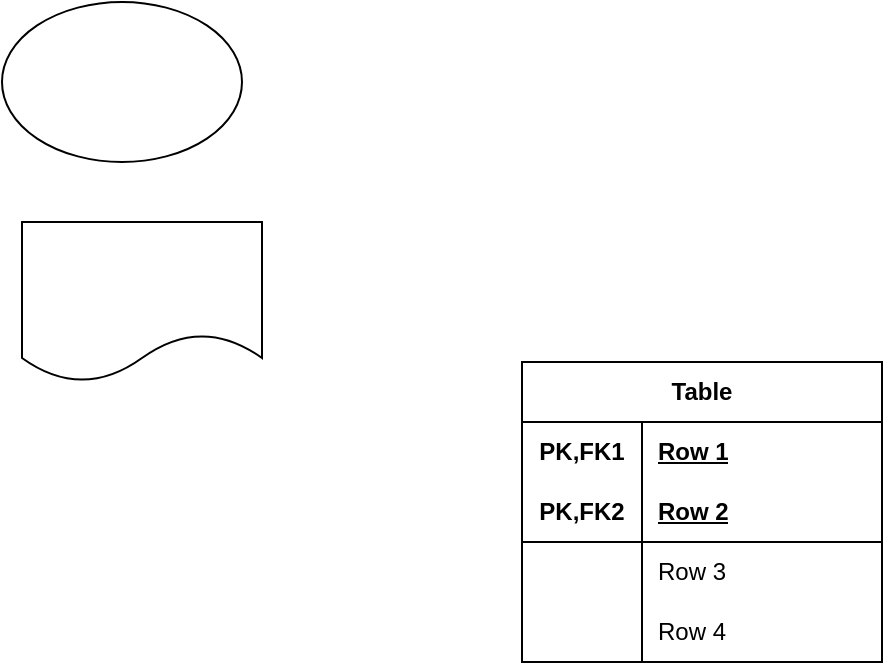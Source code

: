 <mxfile version="21.1.1" type="github">
  <diagram name="페이지-1" id="6SDE40JukmdRS7vsHHwn">
    <mxGraphModel dx="1050" dy="541" grid="1" gridSize="10" guides="1" tooltips="1" connect="1" arrows="1" fold="1" page="1" pageScale="1" pageWidth="827" pageHeight="1169" math="0" shadow="0">
      <root>
        <mxCell id="0" />
        <mxCell id="1" parent="0" />
        <mxCell id="O1Dqo62jl1jNkiAYc584-1" value="" style="ellipse;whiteSpace=wrap;html=1;" parent="1" vertex="1">
          <mxGeometry x="60" y="30" width="120" height="80" as="geometry" />
        </mxCell>
        <mxCell id="O1Dqo62jl1jNkiAYc584-2" value="" style="shape=document;whiteSpace=wrap;html=1;boundedLbl=1;" parent="1" vertex="1">
          <mxGeometry x="70" y="140" width="120" height="80" as="geometry" />
        </mxCell>
        <mxCell id="O1Dqo62jl1jNkiAYc584-3" value="Table" style="shape=table;startSize=30;container=1;collapsible=1;childLayout=tableLayout;fixedRows=1;rowLines=0;fontStyle=1;align=center;resizeLast=1;html=1;whiteSpace=wrap;" parent="1" vertex="1">
          <mxGeometry x="320" y="210" width="180" height="150" as="geometry" />
        </mxCell>
        <mxCell id="O1Dqo62jl1jNkiAYc584-4" value="" style="shape=tableRow;horizontal=0;startSize=0;swimlaneHead=0;swimlaneBody=0;fillColor=none;collapsible=0;dropTarget=0;points=[[0,0.5],[1,0.5]];portConstraint=eastwest;top=0;left=0;right=0;bottom=0;html=1;" parent="O1Dqo62jl1jNkiAYc584-3" vertex="1">
          <mxGeometry y="30" width="180" height="30" as="geometry" />
        </mxCell>
        <mxCell id="O1Dqo62jl1jNkiAYc584-5" value="PK,FK1" style="shape=partialRectangle;connectable=0;fillColor=none;top=0;left=0;bottom=0;right=0;fontStyle=1;overflow=hidden;html=1;whiteSpace=wrap;" parent="O1Dqo62jl1jNkiAYc584-4" vertex="1">
          <mxGeometry width="60" height="30" as="geometry">
            <mxRectangle width="60" height="30" as="alternateBounds" />
          </mxGeometry>
        </mxCell>
        <mxCell id="O1Dqo62jl1jNkiAYc584-6" value="Row 1" style="shape=partialRectangle;connectable=0;fillColor=none;top=0;left=0;bottom=0;right=0;align=left;spacingLeft=6;fontStyle=5;overflow=hidden;html=1;whiteSpace=wrap;" parent="O1Dqo62jl1jNkiAYc584-4" vertex="1">
          <mxGeometry x="60" width="120" height="30" as="geometry">
            <mxRectangle width="120" height="30" as="alternateBounds" />
          </mxGeometry>
        </mxCell>
        <mxCell id="O1Dqo62jl1jNkiAYc584-7" value="" style="shape=tableRow;horizontal=0;startSize=0;swimlaneHead=0;swimlaneBody=0;fillColor=none;collapsible=0;dropTarget=0;points=[[0,0.5],[1,0.5]];portConstraint=eastwest;top=0;left=0;right=0;bottom=1;html=1;" parent="O1Dqo62jl1jNkiAYc584-3" vertex="1">
          <mxGeometry y="60" width="180" height="30" as="geometry" />
        </mxCell>
        <mxCell id="O1Dqo62jl1jNkiAYc584-8" value="PK,FK2" style="shape=partialRectangle;connectable=0;fillColor=none;top=0;left=0;bottom=0;right=0;fontStyle=1;overflow=hidden;html=1;whiteSpace=wrap;" parent="O1Dqo62jl1jNkiAYc584-7" vertex="1">
          <mxGeometry width="60" height="30" as="geometry">
            <mxRectangle width="60" height="30" as="alternateBounds" />
          </mxGeometry>
        </mxCell>
        <mxCell id="O1Dqo62jl1jNkiAYc584-9" value="Row 2" style="shape=partialRectangle;connectable=0;fillColor=none;top=0;left=0;bottom=0;right=0;align=left;spacingLeft=6;fontStyle=5;overflow=hidden;html=1;whiteSpace=wrap;" parent="O1Dqo62jl1jNkiAYc584-7" vertex="1">
          <mxGeometry x="60" width="120" height="30" as="geometry">
            <mxRectangle width="120" height="30" as="alternateBounds" />
          </mxGeometry>
        </mxCell>
        <mxCell id="O1Dqo62jl1jNkiAYc584-10" value="" style="shape=tableRow;horizontal=0;startSize=0;swimlaneHead=0;swimlaneBody=0;fillColor=none;collapsible=0;dropTarget=0;points=[[0,0.5],[1,0.5]];portConstraint=eastwest;top=0;left=0;right=0;bottom=0;html=1;" parent="O1Dqo62jl1jNkiAYc584-3" vertex="1">
          <mxGeometry y="90" width="180" height="30" as="geometry" />
        </mxCell>
        <mxCell id="O1Dqo62jl1jNkiAYc584-11" value="" style="shape=partialRectangle;connectable=0;fillColor=none;top=0;left=0;bottom=0;right=0;editable=1;overflow=hidden;html=1;whiteSpace=wrap;" parent="O1Dqo62jl1jNkiAYc584-10" vertex="1">
          <mxGeometry width="60" height="30" as="geometry">
            <mxRectangle width="60" height="30" as="alternateBounds" />
          </mxGeometry>
        </mxCell>
        <mxCell id="O1Dqo62jl1jNkiAYc584-12" value="Row 3" style="shape=partialRectangle;connectable=0;fillColor=none;top=0;left=0;bottom=0;right=0;align=left;spacingLeft=6;overflow=hidden;html=1;whiteSpace=wrap;" parent="O1Dqo62jl1jNkiAYc584-10" vertex="1">
          <mxGeometry x="60" width="120" height="30" as="geometry">
            <mxRectangle width="120" height="30" as="alternateBounds" />
          </mxGeometry>
        </mxCell>
        <mxCell id="O1Dqo62jl1jNkiAYc584-13" value="" style="shape=tableRow;horizontal=0;startSize=0;swimlaneHead=0;swimlaneBody=0;fillColor=none;collapsible=0;dropTarget=0;points=[[0,0.5],[1,0.5]];portConstraint=eastwest;top=0;left=0;right=0;bottom=0;html=1;" parent="O1Dqo62jl1jNkiAYc584-3" vertex="1">
          <mxGeometry y="120" width="180" height="30" as="geometry" />
        </mxCell>
        <mxCell id="O1Dqo62jl1jNkiAYc584-14" value="" style="shape=partialRectangle;connectable=0;fillColor=none;top=0;left=0;bottom=0;right=0;editable=1;overflow=hidden;html=1;whiteSpace=wrap;" parent="O1Dqo62jl1jNkiAYc584-13" vertex="1">
          <mxGeometry width="60" height="30" as="geometry">
            <mxRectangle width="60" height="30" as="alternateBounds" />
          </mxGeometry>
        </mxCell>
        <mxCell id="O1Dqo62jl1jNkiAYc584-15" value="Row 4" style="shape=partialRectangle;connectable=0;fillColor=none;top=0;left=0;bottom=0;right=0;align=left;spacingLeft=6;overflow=hidden;html=1;whiteSpace=wrap;" parent="O1Dqo62jl1jNkiAYc584-13" vertex="1">
          <mxGeometry x="60" width="120" height="30" as="geometry">
            <mxRectangle width="120" height="30" as="alternateBounds" />
          </mxGeometry>
        </mxCell>
      </root>
    </mxGraphModel>
  </diagram>
</mxfile>
